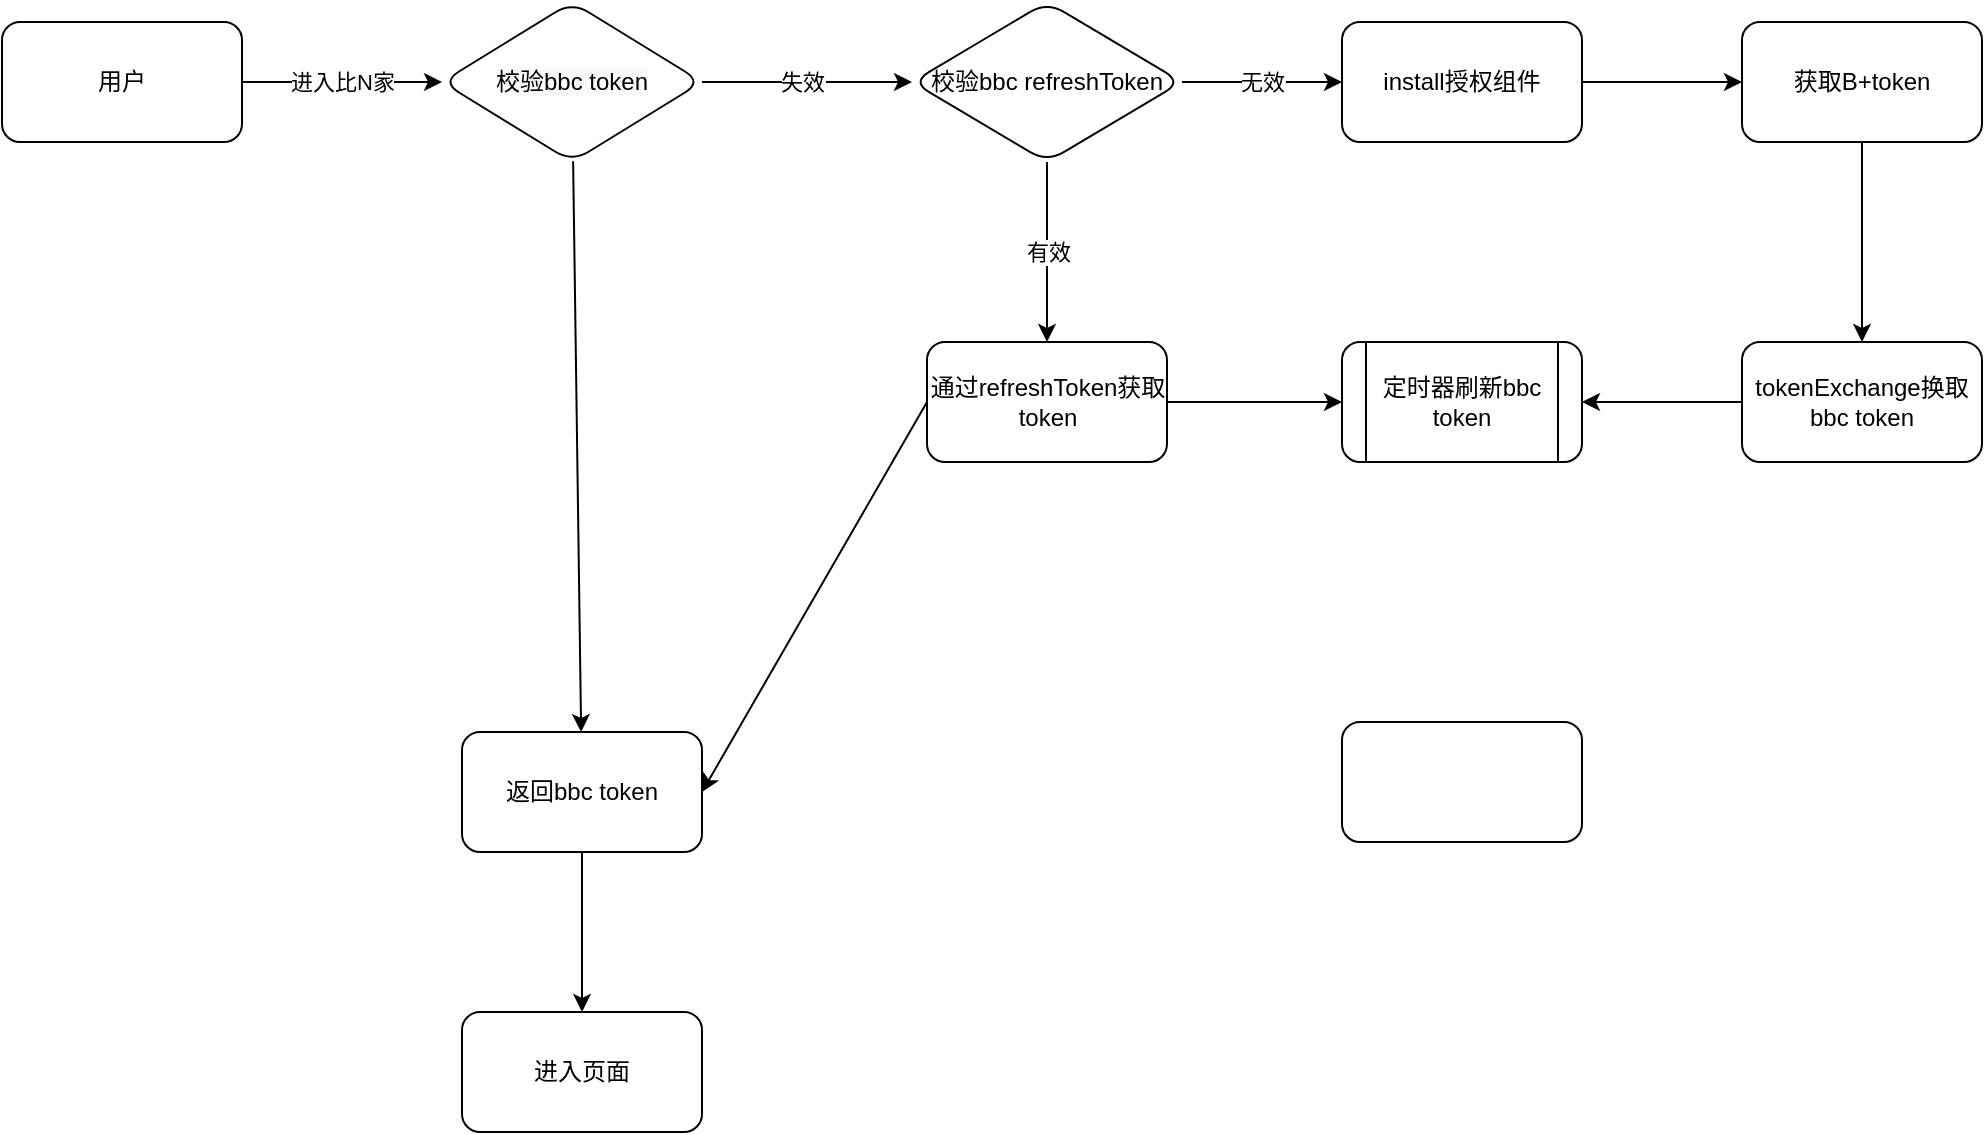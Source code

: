 <mxfile version="20.0.1" type="github">
  <diagram name="Page-1" id="c7558073-3199-34d8-9f00-42111426c3f3">
    <mxGraphModel dx="1422" dy="794" grid="1" gridSize="10" guides="1" tooltips="1" connect="1" arrows="1" fold="1" page="1" pageScale="1" pageWidth="826" pageHeight="1169" background="none" math="0" shadow="0">
      <root>
        <mxCell id="0" />
        <mxCell id="1" parent="0" />
        <mxCell id="HqAwssTEMYZ0uMBS92Lc-100" value="" style="edgeStyle=none;rounded=0;orthogonalLoop=1;jettySize=auto;html=1;" edge="1" parent="1" source="HqAwssTEMYZ0uMBS92Lc-96" target="HqAwssTEMYZ0uMBS92Lc-99">
          <mxGeometry relative="1" as="geometry" />
        </mxCell>
        <mxCell id="HqAwssTEMYZ0uMBS92Lc-103" value="进入比N家" style="edgeLabel;html=1;align=center;verticalAlign=middle;resizable=0;points=[];" vertex="1" connectable="0" parent="HqAwssTEMYZ0uMBS92Lc-100">
          <mxGeometry x="-0.28" y="-2" relative="1" as="geometry">
            <mxPoint x="14" y="-2" as="offset" />
          </mxGeometry>
        </mxCell>
        <mxCell id="HqAwssTEMYZ0uMBS92Lc-96" value="用户" style="rounded=1;whiteSpace=wrap;html=1;" vertex="1" parent="1">
          <mxGeometry x="50" y="130" width="120" height="60" as="geometry" />
        </mxCell>
        <mxCell id="HqAwssTEMYZ0uMBS92Lc-102" value="" style="edgeStyle=none;rounded=0;orthogonalLoop=1;jettySize=auto;html=1;" edge="1" parent="1" source="HqAwssTEMYZ0uMBS92Lc-99" target="HqAwssTEMYZ0uMBS92Lc-101">
          <mxGeometry relative="1" as="geometry" />
        </mxCell>
        <mxCell id="HqAwssTEMYZ0uMBS92Lc-104" value="失效" style="edgeLabel;html=1;align=center;verticalAlign=middle;resizable=0;points=[];" vertex="1" connectable="0" parent="HqAwssTEMYZ0uMBS92Lc-102">
          <mxGeometry x="-0.352" y="-3" relative="1" as="geometry">
            <mxPoint x="16" y="-3" as="offset" />
          </mxGeometry>
        </mxCell>
        <mxCell id="HqAwssTEMYZ0uMBS92Lc-106" value="" style="edgeStyle=none;rounded=0;orthogonalLoop=1;jettySize=auto;html=1;" edge="1" parent="1" source="HqAwssTEMYZ0uMBS92Lc-99" target="HqAwssTEMYZ0uMBS92Lc-105">
          <mxGeometry relative="1" as="geometry" />
        </mxCell>
        <mxCell id="HqAwssTEMYZ0uMBS92Lc-99" value="&lt;span style=&quot;color: rgb(0, 0, 0); font-family: Helvetica; font-size: 12px; font-style: normal; font-variant-ligatures: normal; font-variant-caps: normal; font-weight: 400; letter-spacing: normal; orphans: 2; text-align: center; text-indent: 0px; text-transform: none; widows: 2; word-spacing: 0px; -webkit-text-stroke-width: 0px; background-color: rgb(248, 249, 250); text-decoration-thickness: initial; text-decoration-style: initial; text-decoration-color: initial; float: none; display: inline !important;&quot;&gt;校验bbc token&lt;/span&gt;" style="rhombus;whiteSpace=wrap;html=1;rounded=1;" vertex="1" parent="1">
          <mxGeometry x="270" y="120" width="130" height="80" as="geometry" />
        </mxCell>
        <mxCell id="HqAwssTEMYZ0uMBS92Lc-110" value="无效" style="edgeStyle=none;rounded=0;orthogonalLoop=1;jettySize=auto;html=1;entryX=0;entryY=0.5;entryDx=0;entryDy=0;" edge="1" parent="1" source="HqAwssTEMYZ0uMBS92Lc-101" target="HqAwssTEMYZ0uMBS92Lc-114">
          <mxGeometry relative="1" as="geometry">
            <mxPoint x="720" y="160" as="targetPoint" />
            <Array as="points">
              <mxPoint x="680" y="160" />
            </Array>
          </mxGeometry>
        </mxCell>
        <mxCell id="HqAwssTEMYZ0uMBS92Lc-112" value="有效" style="edgeStyle=none;rounded=0;orthogonalLoop=1;jettySize=auto;html=1;" edge="1" parent="1" source="HqAwssTEMYZ0uMBS92Lc-101" target="HqAwssTEMYZ0uMBS92Lc-111">
          <mxGeometry relative="1" as="geometry" />
        </mxCell>
        <mxCell id="HqAwssTEMYZ0uMBS92Lc-101" value="校验bbc refreshToken" style="rhombus;whiteSpace=wrap;html=1;rounded=1;" vertex="1" parent="1">
          <mxGeometry x="505" y="120" width="135" height="80" as="geometry" />
        </mxCell>
        <mxCell id="HqAwssTEMYZ0uMBS92Lc-108" value="" style="edgeStyle=none;rounded=0;orthogonalLoop=1;jettySize=auto;html=1;" edge="1" parent="1" source="HqAwssTEMYZ0uMBS92Lc-105" target="HqAwssTEMYZ0uMBS92Lc-107">
          <mxGeometry relative="1" as="geometry" />
        </mxCell>
        <mxCell id="HqAwssTEMYZ0uMBS92Lc-105" value="返回bbc token" style="whiteSpace=wrap;html=1;rounded=1;" vertex="1" parent="1">
          <mxGeometry x="280" y="485" width="120" height="60" as="geometry" />
        </mxCell>
        <mxCell id="HqAwssTEMYZ0uMBS92Lc-107" value="进入页面" style="whiteSpace=wrap;html=1;rounded=1;" vertex="1" parent="1">
          <mxGeometry x="280" y="625" width="120" height="60" as="geometry" />
        </mxCell>
        <mxCell id="HqAwssTEMYZ0uMBS92Lc-113" style="edgeStyle=none;rounded=0;orthogonalLoop=1;jettySize=auto;html=1;entryX=1;entryY=0.5;entryDx=0;entryDy=0;exitX=0;exitY=0.5;exitDx=0;exitDy=0;" edge="1" parent="1" source="HqAwssTEMYZ0uMBS92Lc-111" target="HqAwssTEMYZ0uMBS92Lc-105">
          <mxGeometry relative="1" as="geometry" />
        </mxCell>
        <mxCell id="HqAwssTEMYZ0uMBS92Lc-122" value="" style="edgeStyle=none;rounded=0;orthogonalLoop=1;jettySize=auto;html=1;exitX=1;exitY=0.5;exitDx=0;exitDy=0;entryX=0;entryY=0.5;entryDx=0;entryDy=0;" edge="1" parent="1" source="HqAwssTEMYZ0uMBS92Lc-111" target="HqAwssTEMYZ0uMBS92Lc-121">
          <mxGeometry relative="1" as="geometry" />
        </mxCell>
        <mxCell id="HqAwssTEMYZ0uMBS92Lc-111" value="通过refreshToken获取token" style="whiteSpace=wrap;html=1;rounded=1;" vertex="1" parent="1">
          <mxGeometry x="512.5" y="290" width="120" height="60" as="geometry" />
        </mxCell>
        <mxCell id="HqAwssTEMYZ0uMBS92Lc-116" value="" style="edgeStyle=none;rounded=0;orthogonalLoop=1;jettySize=auto;html=1;" edge="1" parent="1" source="HqAwssTEMYZ0uMBS92Lc-114" target="HqAwssTEMYZ0uMBS92Lc-115">
          <mxGeometry relative="1" as="geometry" />
        </mxCell>
        <mxCell id="HqAwssTEMYZ0uMBS92Lc-114" value="install授权组件" style="rounded=1;whiteSpace=wrap;html=1;" vertex="1" parent="1">
          <mxGeometry x="720" y="130" width="120" height="60" as="geometry" />
        </mxCell>
        <mxCell id="HqAwssTEMYZ0uMBS92Lc-118" value="" style="edgeStyle=none;rounded=0;orthogonalLoop=1;jettySize=auto;html=1;" edge="1" parent="1" source="HqAwssTEMYZ0uMBS92Lc-115" target="HqAwssTEMYZ0uMBS92Lc-117">
          <mxGeometry relative="1" as="geometry" />
        </mxCell>
        <mxCell id="HqAwssTEMYZ0uMBS92Lc-115" value="获取B+token" style="whiteSpace=wrap;html=1;rounded=1;" vertex="1" parent="1">
          <mxGeometry x="920" y="130" width="120" height="60" as="geometry" />
        </mxCell>
        <mxCell id="HqAwssTEMYZ0uMBS92Lc-123" style="edgeStyle=none;rounded=0;orthogonalLoop=1;jettySize=auto;html=1;exitX=0;exitY=0.5;exitDx=0;exitDy=0;" edge="1" parent="1" source="HqAwssTEMYZ0uMBS92Lc-117" target="HqAwssTEMYZ0uMBS92Lc-121">
          <mxGeometry relative="1" as="geometry" />
        </mxCell>
        <mxCell id="HqAwssTEMYZ0uMBS92Lc-117" value="tokenExchange换取bbc token" style="whiteSpace=wrap;html=1;rounded=1;" vertex="1" parent="1">
          <mxGeometry x="920" y="290" width="120" height="60" as="geometry" />
        </mxCell>
        <mxCell id="HqAwssTEMYZ0uMBS92Lc-121" value="定时器刷新bbc token" style="shape=process;whiteSpace=wrap;html=1;backgroundOutline=1;rounded=1;" vertex="1" parent="1">
          <mxGeometry x="720" y="290" width="120" height="60" as="geometry" />
        </mxCell>
        <mxCell id="HqAwssTEMYZ0uMBS92Lc-124" value="" style="rounded=1;whiteSpace=wrap;html=1;" vertex="1" parent="1">
          <mxGeometry x="720" y="480" width="120" height="60" as="geometry" />
        </mxCell>
      </root>
    </mxGraphModel>
  </diagram>
</mxfile>
